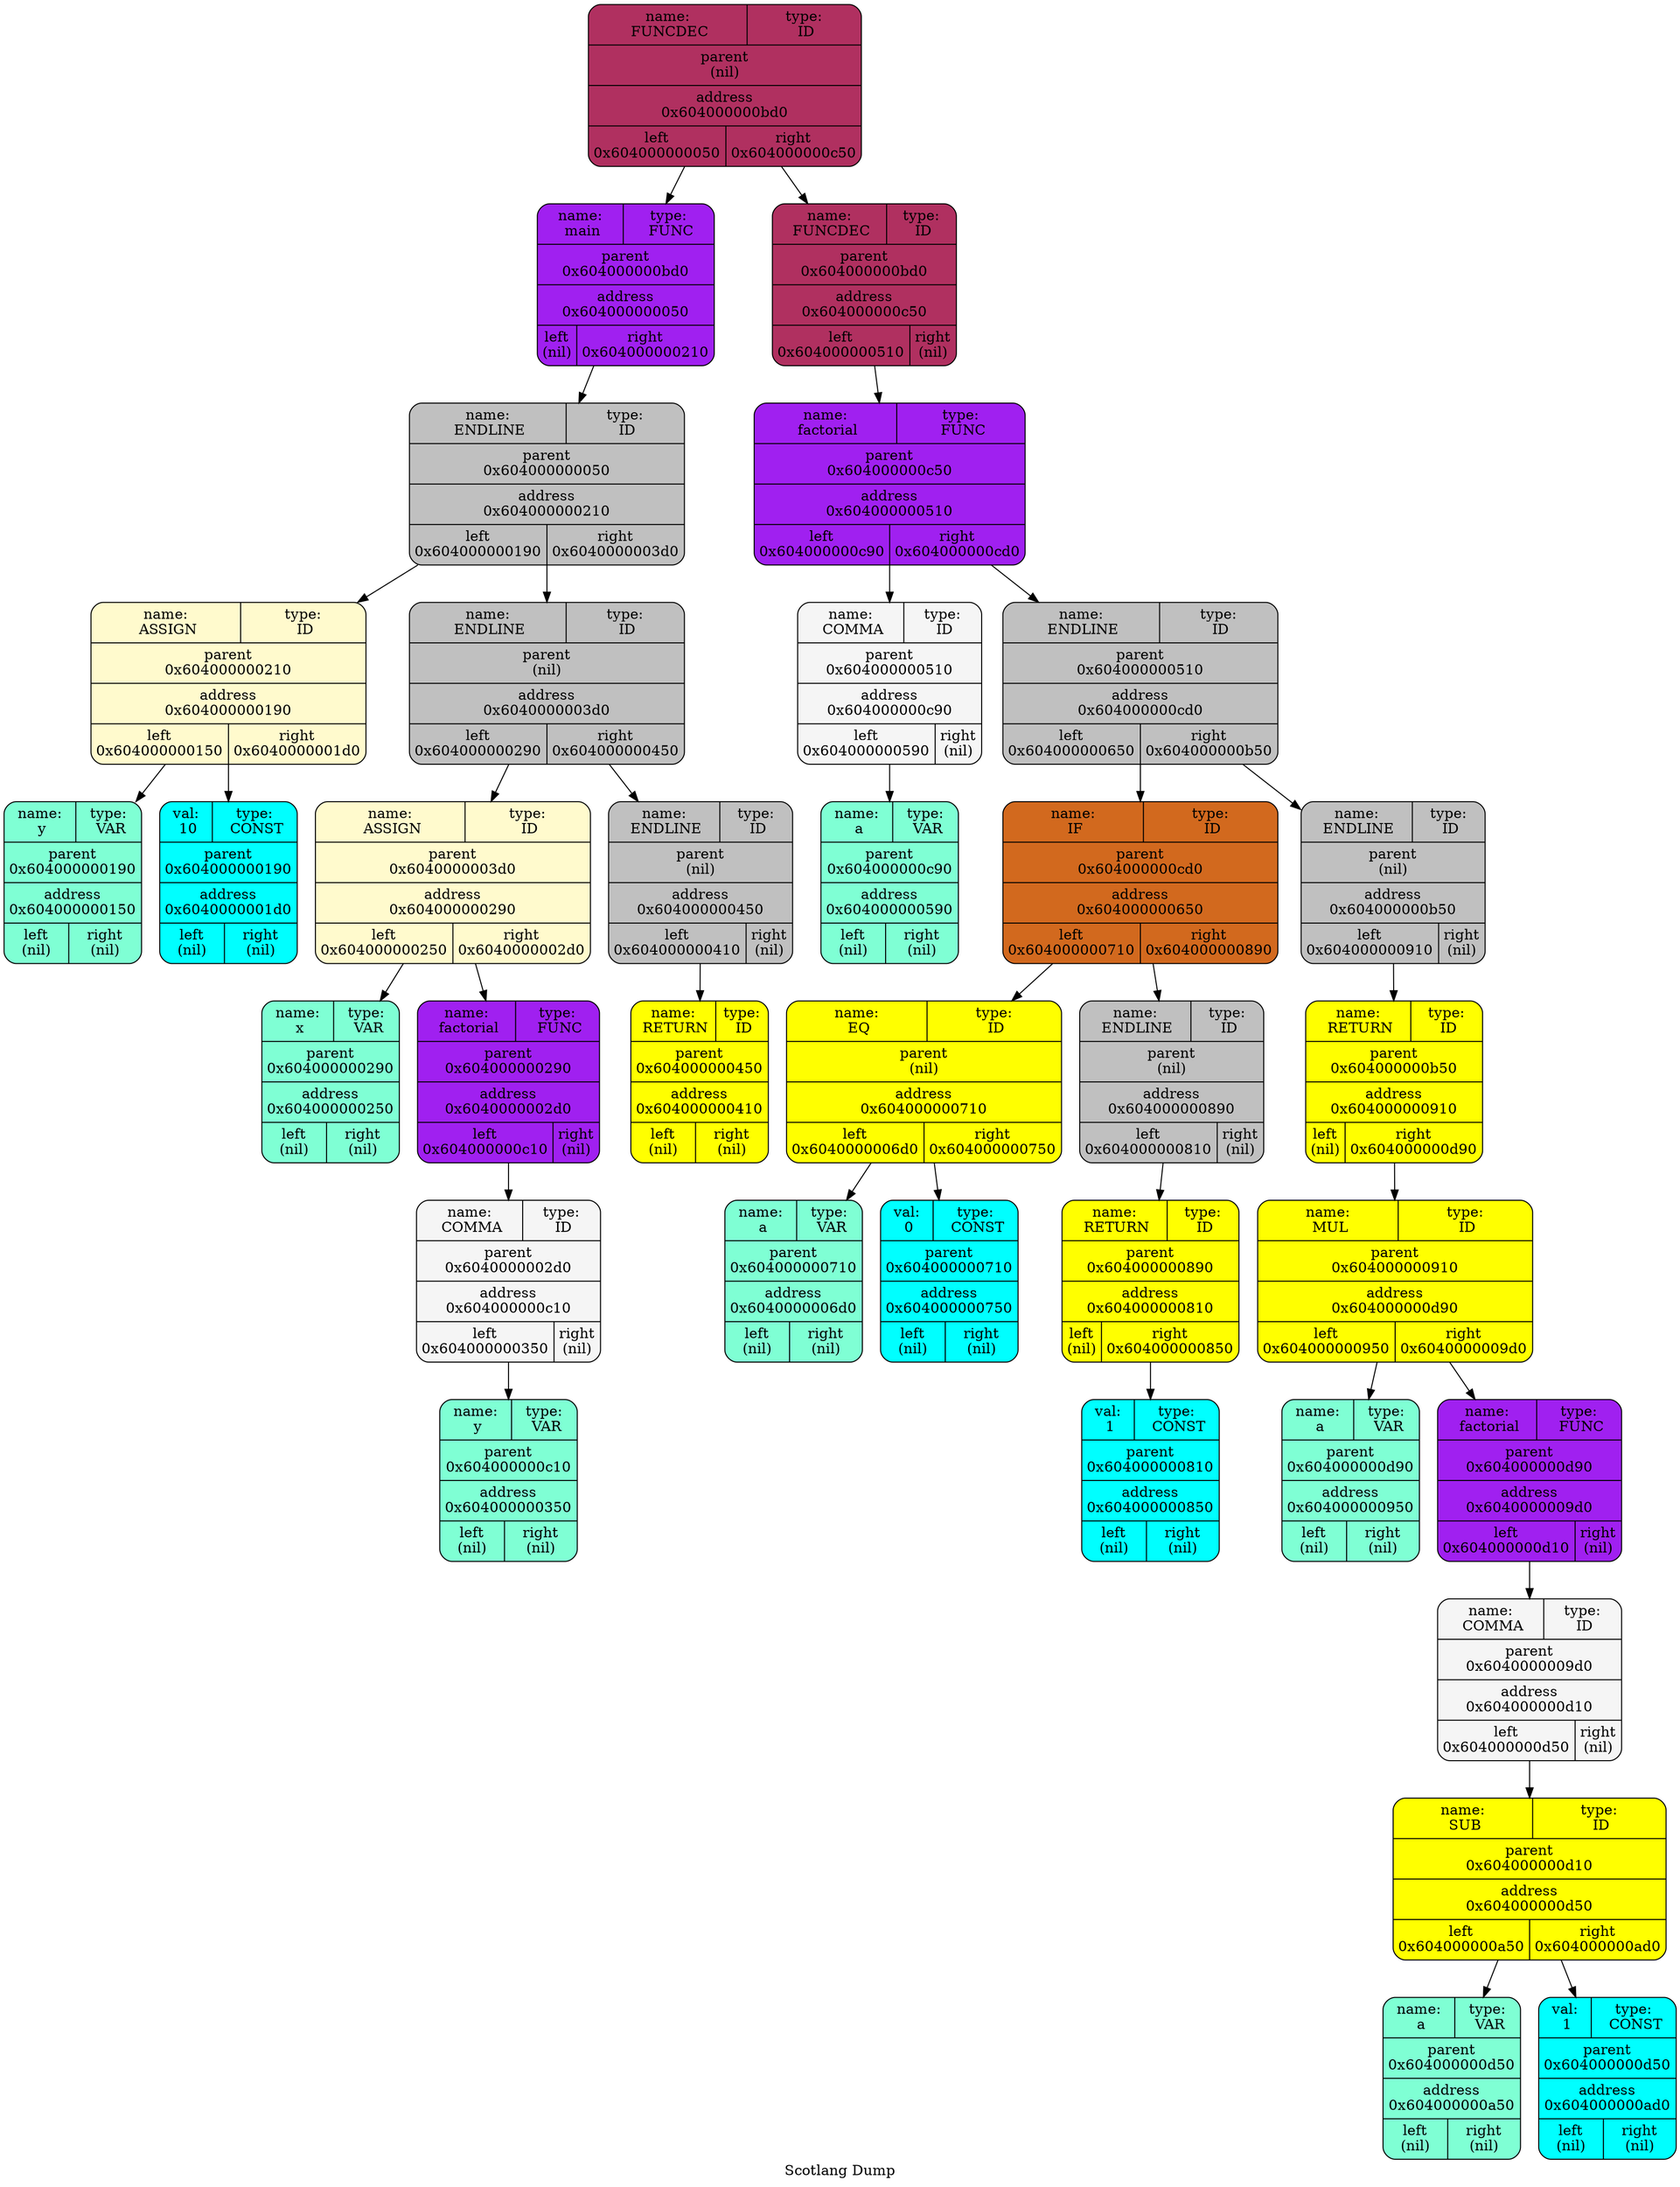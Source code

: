   digraph tree  {
  node[   shape     = "Mrecord",  style     = "filled",  fillcolor = "white",  fontcolor = "#000000",  margin    = "0.075"];
  rankdir   = "TB";

  label     = "Scotlang Dump";
"node0" [shape = "Mrecord", label = "{{<left>name:\n FUNCDEC | <right>type:\n ID} | parent\n(nil) | <f0> address\n0x604000000bd0| {<left>left\n0x604000000050 | <right>right\n0x604000000c50\n}}", fillcolor = "x11maroon"]
"node1" [shape = "Mrecord", label = "{{<left>name:\n main | <right>type:\n FUNC} | parent\n0x604000000bd0 | <f0> address\n0x604000000050| {<left>left\n(nil) | <right>right\n0x604000000210\n}}", fillcolor = "purple"]
"node2" [shape = "Mrecord", label = "{{<left>name:\n ENDLINE | <right>type:\n ID} | parent\n0x604000000050 | <f0> address\n0x604000000210| {<left>left\n0x604000000190 | <right>right\n0x6040000003d0\n}}", fillcolor = "gray"]
"node3" [shape = "Mrecord", label = "{{<left>name:\n ASSIGN | <right>type:\n ID} | parent\n0x604000000210 | <f0> address\n0x604000000190| {<left>left\n0x604000000150 | <right>right\n0x6040000001d0\n}}", fillcolor = "lemonchiffon"]
"node4" [shape = "Mrecord", label = "{{<left>name:\n y | <right>type:\n VAR} | parent\n0x604000000190 | <f0> address\n0x604000000150| {<left>left\n(nil) | <right>right\n(nil)\n}}", fillcolor = "aquamarine"]
"node3" -> "node4"
"node5" [shape = "Mrecord", label = "{{<left>val:\n 10 | <right>type:\n CONST} | parent\n0x604000000190 | <f0> address\n0x6040000001d0| {<left>left\n(nil) | <right>right\n(nil)\n}}", fillcolor = "aqua"]
"node3" -> "node5"
"node2" -> "node3"
"node6" [shape = "Mrecord", label = "{{<left>name:\n ENDLINE | <right>type:\n ID} | parent\n(nil) | <f0> address\n0x6040000003d0| {<left>left\n0x604000000290 | <right>right\n0x604000000450\n}}", fillcolor = "gray"]
"node7" [shape = "Mrecord", label = "{{<left>name:\n ASSIGN | <right>type:\n ID} | parent\n0x6040000003d0 | <f0> address\n0x604000000290| {<left>left\n0x604000000250 | <right>right\n0x6040000002d0\n}}", fillcolor = "lemonchiffon"]
"node8" [shape = "Mrecord", label = "{{<left>name:\n x | <right>type:\n VAR} | parent\n0x604000000290 | <f0> address\n0x604000000250| {<left>left\n(nil) | <right>right\n(nil)\n}}", fillcolor = "aquamarine"]
"node7" -> "node8"
"node9" [shape = "Mrecord", label = "{{<left>name:\n factorial | <right>type:\n FUNC} | parent\n0x604000000290 | <f0> address\n0x6040000002d0| {<left>left\n0x604000000c10 | <right>right\n(nil)\n}}", fillcolor = "purple"]
"node10" [shape = "Mrecord", label = "{{<left>name:\n COMMA | <right>type:\n ID} | parent\n0x6040000002d0 | <f0> address\n0x604000000c10| {<left>left\n0x604000000350 | <right>right\n(nil)\n}}", fillcolor = "whitesmoke"]
"node11" [shape = "Mrecord", label = "{{<left>name:\n y | <right>type:\n VAR} | parent\n0x604000000c10 | <f0> address\n0x604000000350| {<left>left\n(nil) | <right>right\n(nil)\n}}", fillcolor = "aquamarine"]
"node10" -> "node11"
"node9" -> "node10"
"node7" -> "node9"
"node6" -> "node7"
"node12" [shape = "Mrecord", label = "{{<left>name:\n ENDLINE | <right>type:\n ID} | parent\n(nil) | <f0> address\n0x604000000450| {<left>left\n0x604000000410 | <right>right\n(nil)\n}}", fillcolor = "gray"]
"node13" [shape = "Mrecord", label = "{{<left>name:\n RETURN | <right>type:\n ID} | parent\n0x604000000450 | <f0> address\n0x604000000410| {<left>left\n(nil) | <right>right\n(nil)\n}}", fillcolor = "yellow"]
"node12" -> "node13"
"node6" -> "node12"
"node2" -> "node6"
"node1" -> "node2"
"node0" -> "node1"
"node14" [shape = "Mrecord", label = "{{<left>name:\n FUNCDEC | <right>type:\n ID} | parent\n0x604000000bd0 | <f0> address\n0x604000000c50| {<left>left\n0x604000000510 | <right>right\n(nil)\n}}", fillcolor = "x11maroon"]
"node15" [shape = "Mrecord", label = "{{<left>name:\n factorial | <right>type:\n FUNC} | parent\n0x604000000c50 | <f0> address\n0x604000000510| {<left>left\n0x604000000c90 | <right>right\n0x604000000cd0\n}}", fillcolor = "purple"]
"node16" [shape = "Mrecord", label = "{{<left>name:\n COMMA | <right>type:\n ID} | parent\n0x604000000510 | <f0> address\n0x604000000c90| {<left>left\n0x604000000590 | <right>right\n(nil)\n}}", fillcolor = "whitesmoke"]
"node17" [shape = "Mrecord", label = "{{<left>name:\n a | <right>type:\n VAR} | parent\n0x604000000c90 | <f0> address\n0x604000000590| {<left>left\n(nil) | <right>right\n(nil)\n}}", fillcolor = "aquamarine"]
"node16" -> "node17"
"node15" -> "node16"
"node18" [shape = "Mrecord", label = "{{<left>name:\n ENDLINE | <right>type:\n ID} | parent\n0x604000000510 | <f0> address\n0x604000000cd0| {<left>left\n0x604000000650 | <right>right\n0x604000000b50\n}}", fillcolor = "gray"]
"node19" [shape = "Mrecord", label = "{{<left>name:\n IF | <right>type:\n ID} | parent\n0x604000000cd0 | <f0> address\n0x604000000650| {<left>left\n0x604000000710 | <right>right\n0x604000000890\n}}", fillcolor = "chocolate"]
"node20" [shape = "Mrecord", label = "{{<left>name:\n EQ | <right>type:\n ID} | parent\n(nil) | <f0> address\n0x604000000710| {<left>left\n0x6040000006d0 | <right>right\n0x604000000750\n}}", fillcolor = "yellow"]
"node21" [shape = "Mrecord", label = "{{<left>name:\n a | <right>type:\n VAR} | parent\n0x604000000710 | <f0> address\n0x6040000006d0| {<left>left\n(nil) | <right>right\n(nil)\n}}", fillcolor = "aquamarine"]
"node20" -> "node21"
"node22" [shape = "Mrecord", label = "{{<left>val:\n 0 | <right>type:\n CONST} | parent\n0x604000000710 | <f0> address\n0x604000000750| {<left>left\n(nil) | <right>right\n(nil)\n}}", fillcolor = "aqua"]
"node20" -> "node22"
"node19" -> "node20"
"node23" [shape = "Mrecord", label = "{{<left>name:\n ENDLINE | <right>type:\n ID} | parent\n(nil) | <f0> address\n0x604000000890| {<left>left\n0x604000000810 | <right>right\n(nil)\n}}", fillcolor = "gray"]
"node24" [shape = "Mrecord", label = "{{<left>name:\n RETURN | <right>type:\n ID} | parent\n0x604000000890 | <f0> address\n0x604000000810| {<left>left\n(nil) | <right>right\n0x604000000850\n}}", fillcolor = "yellow"]
"node25" [shape = "Mrecord", label = "{{<left>val:\n 1 | <right>type:\n CONST} | parent\n0x604000000810 | <f0> address\n0x604000000850| {<left>left\n(nil) | <right>right\n(nil)\n}}", fillcolor = "aqua"]
"node24" -> "node25"
"node23" -> "node24"
"node19" -> "node23"
"node18" -> "node19"
"node26" [shape = "Mrecord", label = "{{<left>name:\n ENDLINE | <right>type:\n ID} | parent\n(nil) | <f0> address\n0x604000000b50| {<left>left\n0x604000000910 | <right>right\n(nil)\n}}", fillcolor = "gray"]
"node27" [shape = "Mrecord", label = "{{<left>name:\n RETURN | <right>type:\n ID} | parent\n0x604000000b50 | <f0> address\n0x604000000910| {<left>left\n(nil) | <right>right\n0x604000000d90\n}}", fillcolor = "yellow"]
"node28" [shape = "Mrecord", label = "{{<left>name:\n MUL | <right>type:\n ID} | parent\n0x604000000910 | <f0> address\n0x604000000d90| {<left>left\n0x604000000950 | <right>right\n0x6040000009d0\n}}", fillcolor = "yellow"]
"node29" [shape = "Mrecord", label = "{{<left>name:\n a | <right>type:\n VAR} | parent\n0x604000000d90 | <f0> address\n0x604000000950| {<left>left\n(nil) | <right>right\n(nil)\n}}", fillcolor = "aquamarine"]
"node28" -> "node29"
"node30" [shape = "Mrecord", label = "{{<left>name:\n factorial | <right>type:\n FUNC} | parent\n0x604000000d90 | <f0> address\n0x6040000009d0| {<left>left\n0x604000000d10 | <right>right\n(nil)\n}}", fillcolor = "purple"]
"node31" [shape = "Mrecord", label = "{{<left>name:\n COMMA | <right>type:\n ID} | parent\n0x6040000009d0 | <f0> address\n0x604000000d10| {<left>left\n0x604000000d50 | <right>right\n(nil)\n}}", fillcolor = "whitesmoke"]
"node32" [shape = "Mrecord", label = "{{<left>name:\n SUB | <right>type:\n ID} | parent\n0x604000000d10 | <f0> address\n0x604000000d50| {<left>left\n0x604000000a50 | <right>right\n0x604000000ad0\n}}", fillcolor = "yellow"]
"node33" [shape = "Mrecord", label = "{{<left>name:\n a | <right>type:\n VAR} | parent\n0x604000000d50 | <f0> address\n0x604000000a50| {<left>left\n(nil) | <right>right\n(nil)\n}}", fillcolor = "aquamarine"]
"node32" -> "node33"
"node34" [shape = "Mrecord", label = "{{<left>val:\n 1 | <right>type:\n CONST} | parent\n0x604000000d50 | <f0> address\n0x604000000ad0| {<left>left\n(nil) | <right>right\n(nil)\n}}", fillcolor = "aqua"]
"node32" -> "node34"
"node31" -> "node32"
"node30" -> "node31"
"node28" -> "node30"
"node27" -> "node28"
"node26" -> "node27"
"node18" -> "node26"
"node15" -> "node18"
"node14" -> "node15"
"node0" -> "node14"
  }
